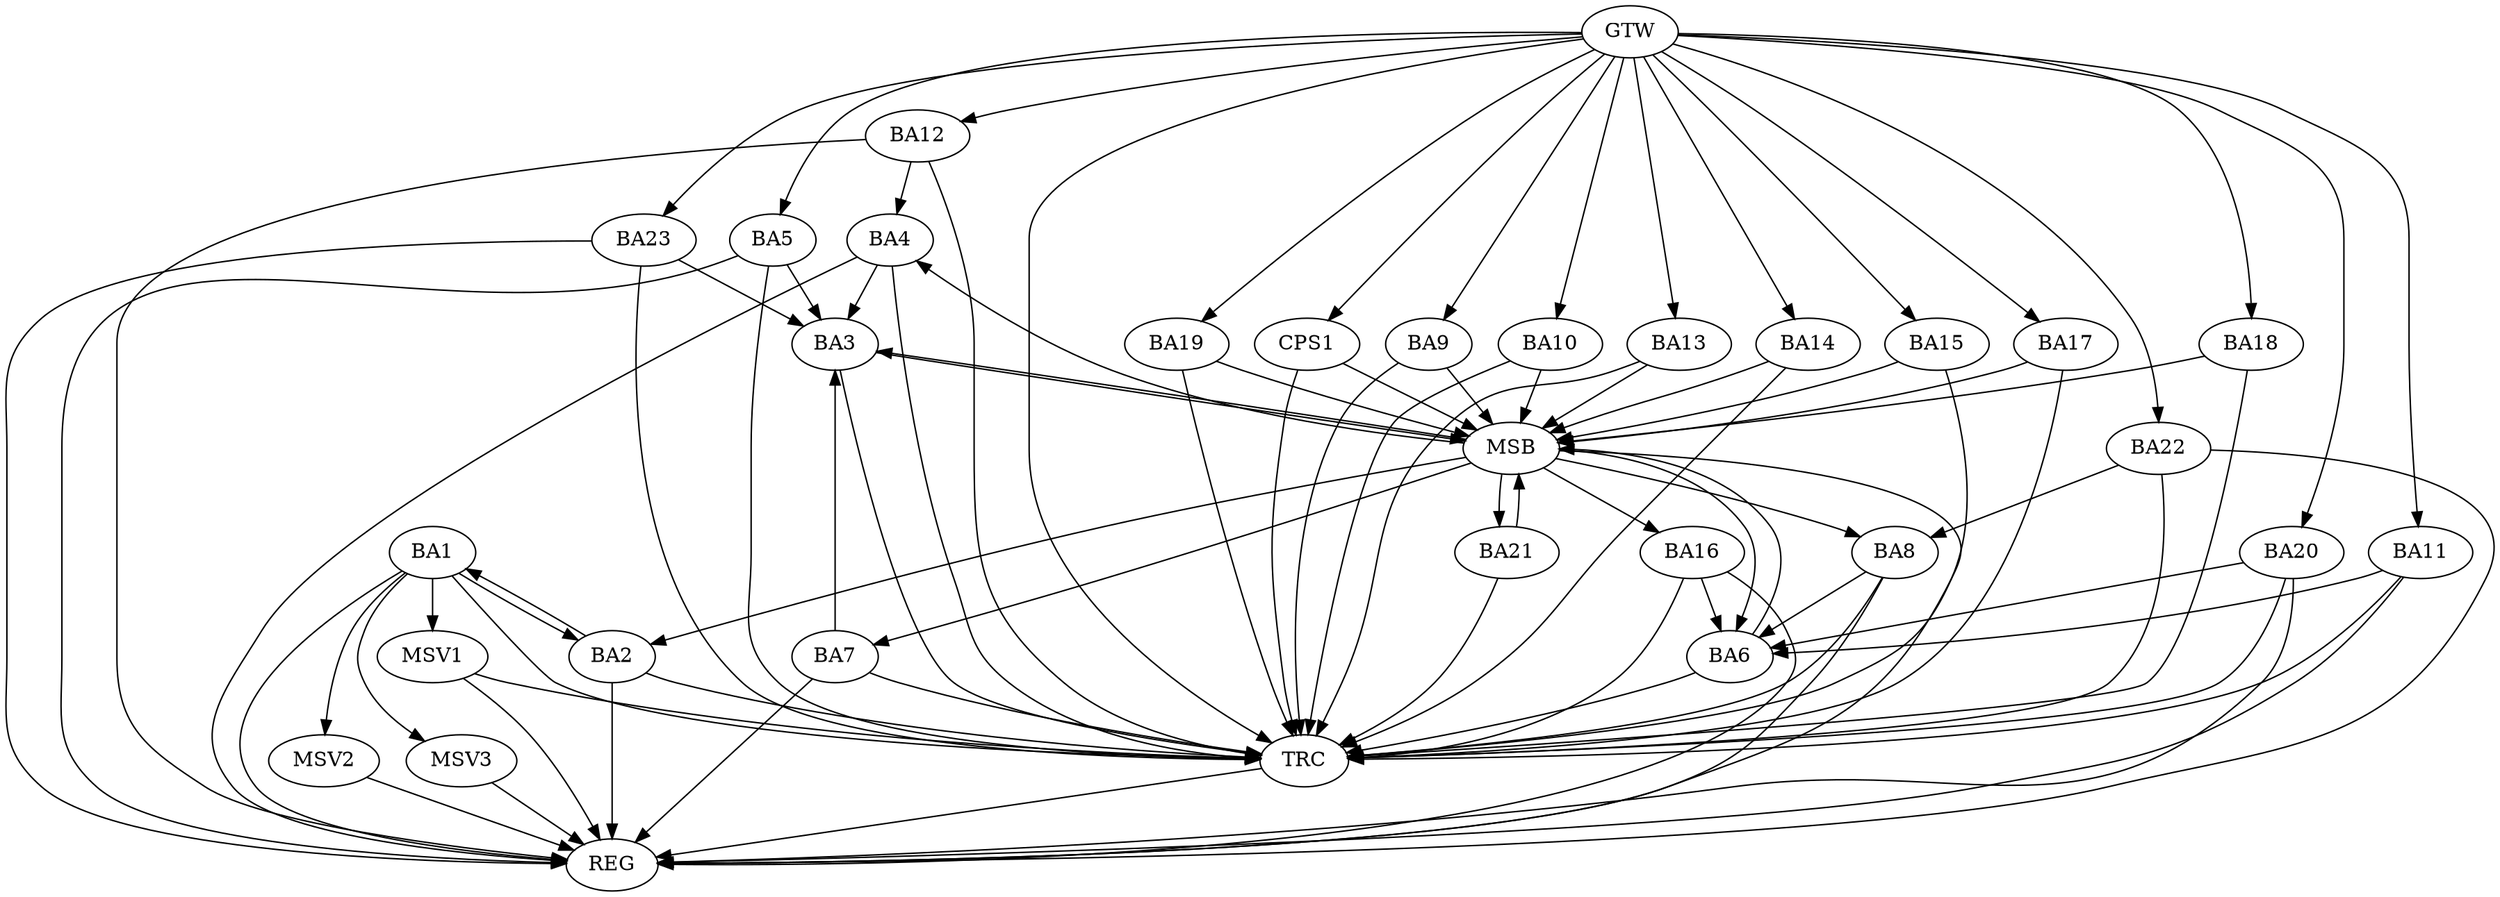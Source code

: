strict digraph G {
  BA1 [ label="BA1" ];
  BA2 [ label="BA2" ];
  BA3 [ label="BA3" ];
  BA4 [ label="BA4" ];
  BA5 [ label="BA5" ];
  BA6 [ label="BA6" ];
  BA7 [ label="BA7" ];
  BA8 [ label="BA8" ];
  BA9 [ label="BA9" ];
  BA10 [ label="BA10" ];
  BA11 [ label="BA11" ];
  BA12 [ label="BA12" ];
  BA13 [ label="BA13" ];
  BA14 [ label="BA14" ];
  BA15 [ label="BA15" ];
  BA16 [ label="BA16" ];
  BA17 [ label="BA17" ];
  BA18 [ label="BA18" ];
  BA19 [ label="BA19" ];
  BA20 [ label="BA20" ];
  BA21 [ label="BA21" ];
  BA22 [ label="BA22" ];
  BA23 [ label="BA23" ];
  CPS1 [ label="CPS1" ];
  GTW [ label="GTW" ];
  REG [ label="REG" ];
  MSB [ label="MSB" ];
  TRC [ label="TRC" ];
  MSV1 [ label="MSV1" ];
  MSV2 [ label="MSV2" ];
  MSV3 [ label="MSV3" ];
  BA1 -> BA2;
  BA2 -> BA1;
  BA4 -> BA3;
  BA5 -> BA3;
  BA7 -> BA3;
  BA8 -> BA6;
  BA11 -> BA6;
  BA12 -> BA4;
  BA16 -> BA6;
  BA20 -> BA6;
  BA22 -> BA8;
  BA23 -> BA3;
  GTW -> BA5;
  GTW -> BA9;
  GTW -> BA10;
  GTW -> BA11;
  GTW -> BA12;
  GTW -> BA13;
  GTW -> BA14;
  GTW -> BA15;
  GTW -> BA17;
  GTW -> BA18;
  GTW -> BA19;
  GTW -> BA20;
  GTW -> BA22;
  GTW -> BA23;
  GTW -> CPS1;
  BA1 -> REG;
  BA2 -> REG;
  BA4 -> REG;
  BA5 -> REG;
  BA7 -> REG;
  BA8 -> REG;
  BA11 -> REG;
  BA12 -> REG;
  BA16 -> REG;
  BA20 -> REG;
  BA22 -> REG;
  BA23 -> REG;
  BA3 -> MSB;
  MSB -> BA2;
  MSB -> REG;
  BA6 -> MSB;
  MSB -> BA3;
  BA9 -> MSB;
  MSB -> BA8;
  BA10 -> MSB;
  BA13 -> MSB;
  BA14 -> MSB;
  BA15 -> MSB;
  MSB -> BA6;
  BA17 -> MSB;
  MSB -> BA4;
  BA18 -> MSB;
  BA19 -> MSB;
  BA21 -> MSB;
  CPS1 -> MSB;
  MSB -> BA7;
  MSB -> BA21;
  MSB -> BA16;
  BA1 -> TRC;
  BA2 -> TRC;
  BA3 -> TRC;
  BA4 -> TRC;
  BA5 -> TRC;
  BA6 -> TRC;
  BA7 -> TRC;
  BA8 -> TRC;
  BA9 -> TRC;
  BA10 -> TRC;
  BA11 -> TRC;
  BA12 -> TRC;
  BA13 -> TRC;
  BA14 -> TRC;
  BA15 -> TRC;
  BA16 -> TRC;
  BA17 -> TRC;
  BA18 -> TRC;
  BA19 -> TRC;
  BA20 -> TRC;
  BA21 -> TRC;
  BA22 -> TRC;
  BA23 -> TRC;
  CPS1 -> TRC;
  GTW -> TRC;
  TRC -> REG;
  BA1 -> MSV1;
  MSV1 -> REG;
  MSV1 -> TRC;
  BA1 -> MSV2;
  MSV2 -> REG;
  BA1 -> MSV3;
  MSV3 -> REG;
}
